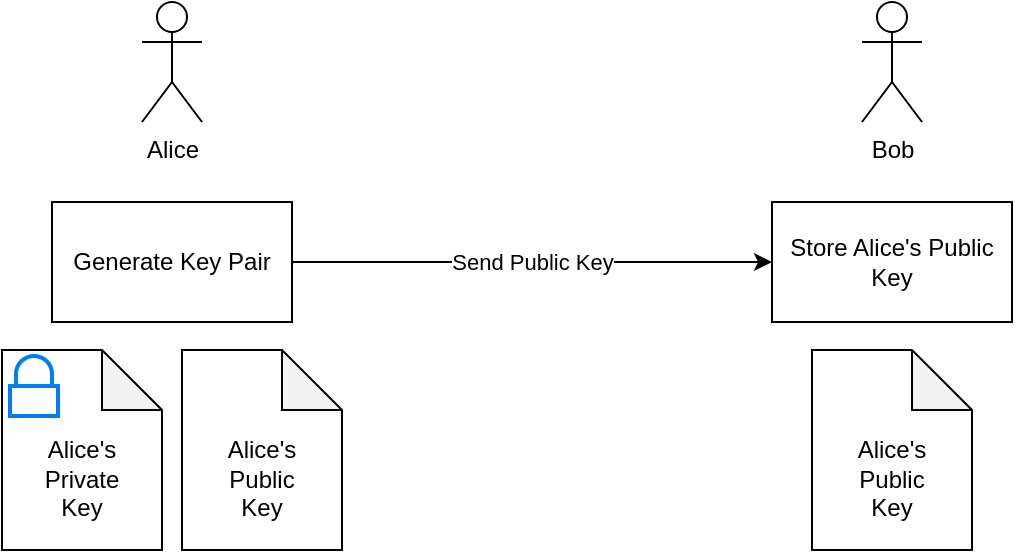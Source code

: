 <mxfile version="17.4.2" type="device"><diagram id="zMdPa7TFIofes7aEGqtK" name="Page-1"><mxGraphModel dx="1106" dy="834" grid="1" gridSize="10" guides="1" tooltips="1" connect="1" arrows="1" fold="1" page="1" pageScale="1" pageWidth="1169" pageHeight="827" math="0" shadow="0"><root><mxCell id="0"/><mxCell id="1" parent="0"/><mxCell id="RrIybEO5r5Gq30dt5oe_-9" value="&lt;br&gt;&lt;br&gt;Alice's&lt;br&gt;Private&lt;br&gt;Key" style="shape=note;whiteSpace=wrap;html=1;backgroundOutline=1;darkOpacity=0.05;" parent="1" vertex="1"><mxGeometry x="95" y="314" width="80" height="100" as="geometry"/></mxCell><mxCell id="RrIybEO5r5Gq30dt5oe_-5" style="edgeStyle=orthogonalEdgeStyle;rounded=0;orthogonalLoop=1;jettySize=auto;html=1;entryX=0;entryY=0.5;entryDx=0;entryDy=0;" parent="1" source="RrIybEO5r5Gq30dt5oe_-1" target="RrIybEO5r5Gq30dt5oe_-3" edge="1"><mxGeometry relative="1" as="geometry"/></mxCell><mxCell id="RrIybEO5r5Gq30dt5oe_-6" value="Send Public Key" style="edgeLabel;html=1;align=center;verticalAlign=middle;resizable=0;points=[];" parent="RrIybEO5r5Gq30dt5oe_-5" vertex="1" connectable="0"><mxGeometry x="-0.108" relative="1" as="geometry"><mxPoint x="13" as="offset"/></mxGeometry></mxCell><mxCell id="RrIybEO5r5Gq30dt5oe_-1" value="Generate Key Pair" style="rounded=0;whiteSpace=wrap;html=1;spacingTop=0;spacingLeft=0;spacingBottom=0;spacing=5;" parent="1" vertex="1"><mxGeometry x="120" y="240" width="120" height="60" as="geometry"/></mxCell><mxCell id="RrIybEO5r5Gq30dt5oe_-2" value="Alice" style="shape=umlActor;verticalLabelPosition=bottom;verticalAlign=top;html=1;outlineConnect=0;" parent="1" vertex="1"><mxGeometry x="165" y="140" width="30" height="60" as="geometry"/></mxCell><mxCell id="RrIybEO5r5Gq30dt5oe_-3" value="Store Alice's Public Key" style="rounded=0;whiteSpace=wrap;html=1;spacingTop=0;spacingLeft=0;spacingBottom=0;spacing=5;" parent="1" vertex="1"><mxGeometry x="480" y="240" width="120" height="60" as="geometry"/></mxCell><mxCell id="RrIybEO5r5Gq30dt5oe_-4" value="Bob" style="shape=umlActor;verticalLabelPosition=bottom;verticalAlign=top;html=1;outlineConnect=0;" parent="1" vertex="1"><mxGeometry x="525" y="140" width="30" height="60" as="geometry"/></mxCell><mxCell id="RrIybEO5r5Gq30dt5oe_-8" value="" style="html=1;verticalLabelPosition=bottom;align=center;labelBackgroundColor=#ffffff;verticalAlign=top;strokeWidth=2;strokeColor=#0080F0;shadow=0;dashed=0;shape=mxgraph.ios7.icons.locked;" parent="1" vertex="1"><mxGeometry x="99" y="317" width="24" height="30" as="geometry"/></mxCell><mxCell id="RrIybEO5r5Gq30dt5oe_-10" value="&lt;br&gt;&lt;br&gt;Alice's&lt;br&gt;Public&lt;br&gt;Key" style="shape=note;whiteSpace=wrap;html=1;backgroundOutline=1;darkOpacity=0.05;" parent="1" vertex="1"><mxGeometry x="500" y="314" width="80" height="100" as="geometry"/></mxCell><mxCell id="XiAa1MbKRxaPiFiE64D--1" value="&lt;br&gt;&lt;br&gt;Alice's&lt;br&gt;Public&lt;br&gt;Key" style="shape=note;whiteSpace=wrap;html=1;backgroundOutline=1;darkOpacity=0.05;" vertex="1" parent="1"><mxGeometry x="185" y="314" width="80" height="100" as="geometry"/></mxCell></root></mxGraphModel></diagram></mxfile>